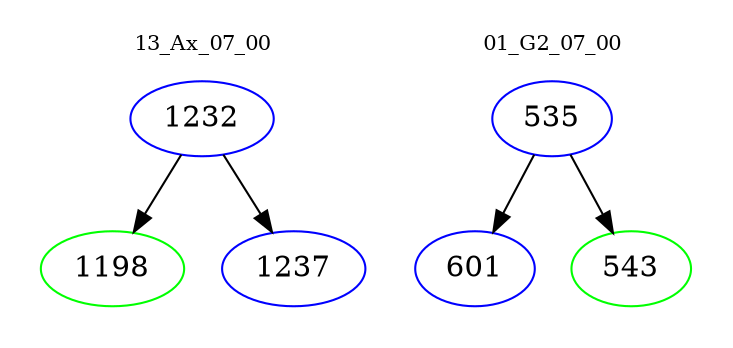digraph{
subgraph cluster_0 {
color = white
label = "13_Ax_07_00";
fontsize=10;
T0_1232 [label="1232", color="blue"]
T0_1232 -> T0_1198 [color="black"]
T0_1198 [label="1198", color="green"]
T0_1232 -> T0_1237 [color="black"]
T0_1237 [label="1237", color="blue"]
}
subgraph cluster_1 {
color = white
label = "01_G2_07_00";
fontsize=10;
T1_535 [label="535", color="blue"]
T1_535 -> T1_601 [color="black"]
T1_601 [label="601", color="blue"]
T1_535 -> T1_543 [color="black"]
T1_543 [label="543", color="green"]
}
}

